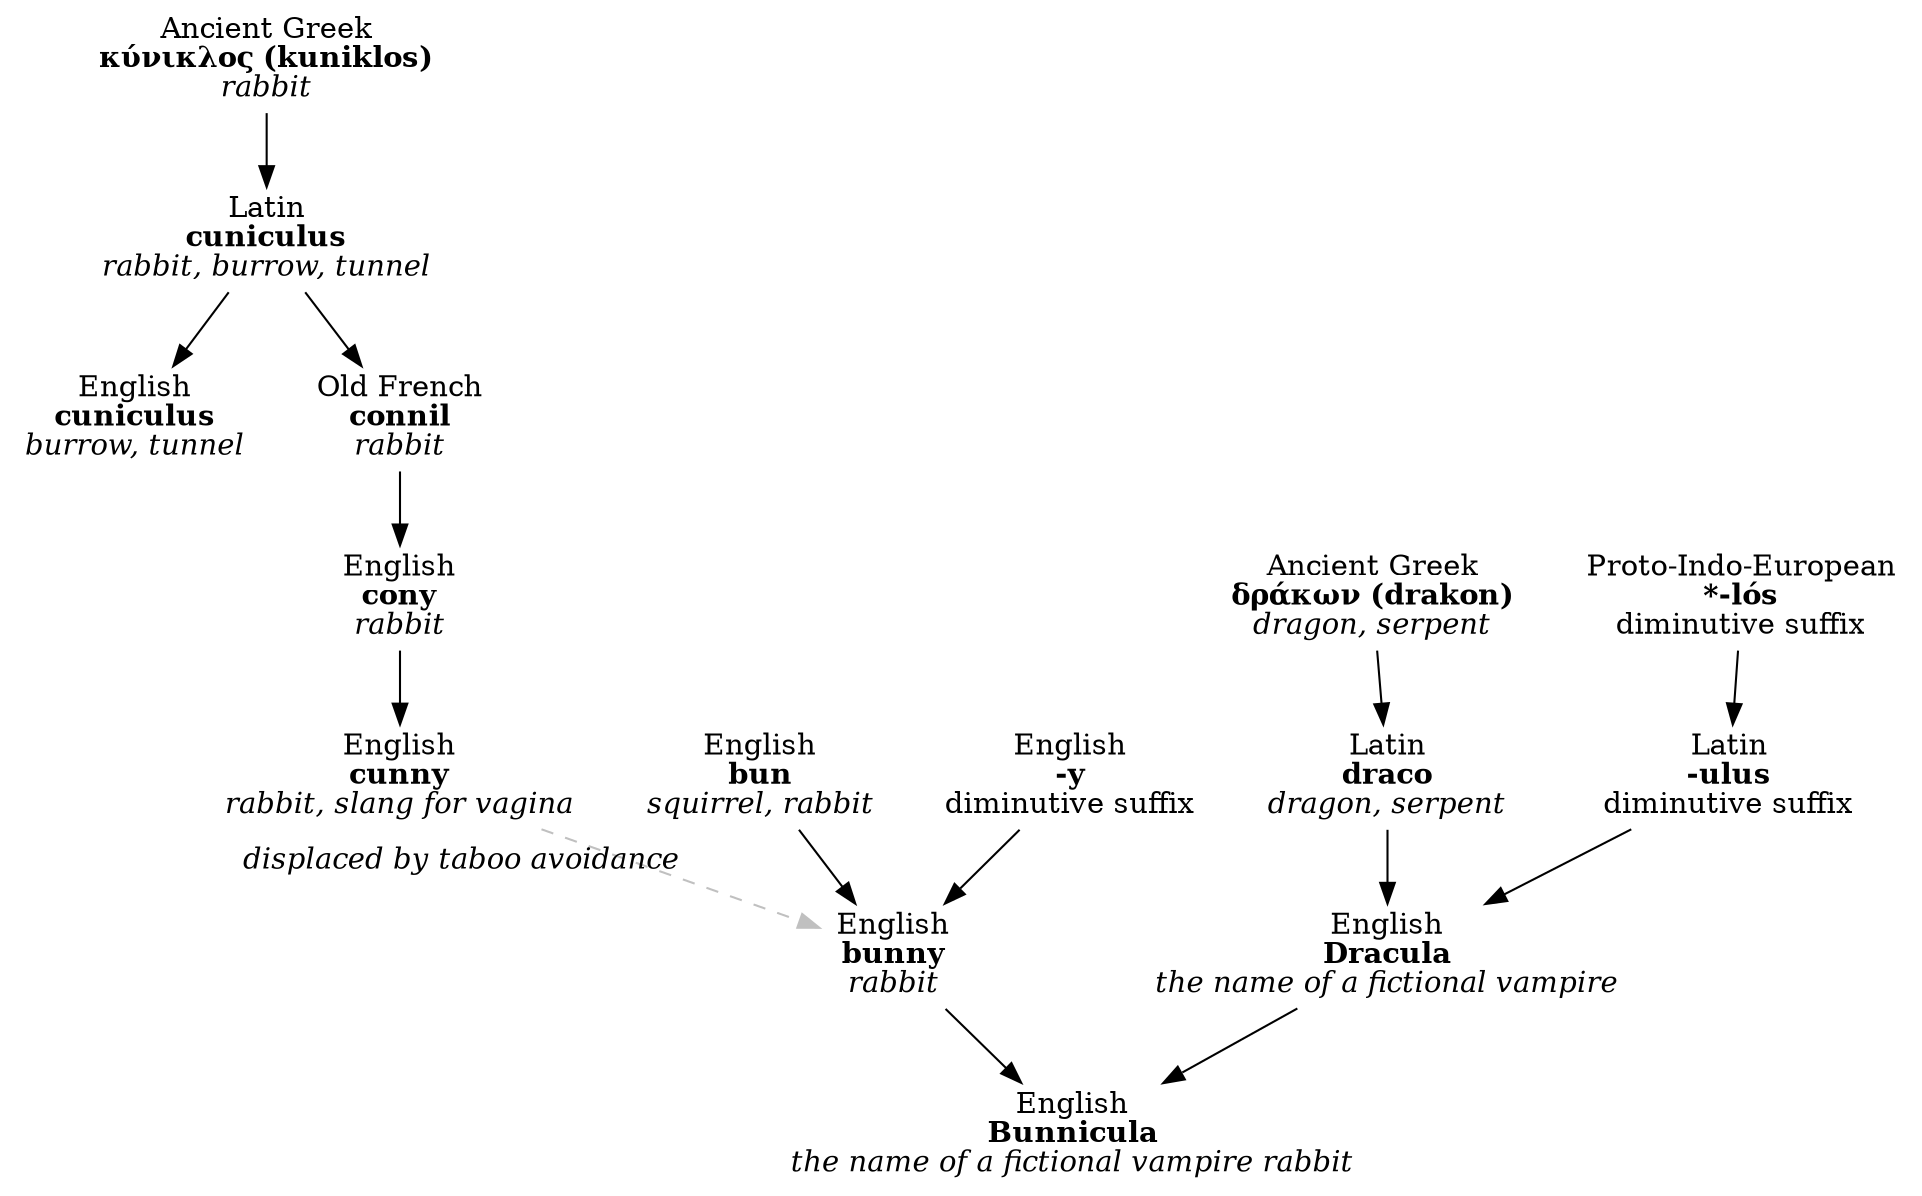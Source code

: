 digraph bunnicula {
	node [shape=plaintext];

	kuniklos [label=<Ancient Greek<br/><b>κύνικλος (kuniklos)</b><br/><i>rabbit</i>>]
	cuniculus [label=<Latin<br/><b>cuniculus</b><br/><i>rabbit, burrow, tunnel</i>>]
	cuniculusen [label=<English<br/><b>cuniculus</b><br/><i>burrow, tunnel</i>>]
	drakon [label=<Ancient Greek<br/><b>δράκων (drakon)</b><br/><i>dragon, serpent</i>>]
	draco [label=<Latin<br/><b>draco</b><br/><i>dragon, serpent</i>>]
	los [label=<Proto-Indo-European<br/><b>*-lós</b><br/>diminutive suffix>]
	ulus [label=<Latin<br/><b>-ulus</b><br/>diminutive suffix>]
	dracula [label=<English<br/><b>Dracula</b><br/><i>the name of a fictional vampire</i>>]
	connil [label=<Old French<br/><b>connil</b><br/><i>rabbit</i>>]
	cony [label=<English<br/><b>cony</b><br/><i>rabbit</i>>]
	bunnicula [label=<English<br/><b>Bunnicula</b><br/><i>the name of a fictional vampire rabbit</i>>]
	bunny [label=<English<br/><b>bunny</b><br/><i>rabbit</i>>]
	cunny [label=<English<br/><b>cunny</b><br/><i>rabbit, slang for vagina</i>>]
	bun [label=<English<br/><b>bun</b><br/><i>squirrel, rabbit</i>>]
	y [label=<English<br/><b>-y</b><br/>diminutive suffix>]
	
	kuniklos -> cuniculus
	cuniculus -> cuniculusen
	cuniculus -> connil
	connil -> cony
	cony -> cunny
	cunny -> bunny [style=dashed, color=grey, xlabel=<<i>displaced by taboo avoidance</i>>]
	drakon -> draco
	draco -> dracula
	los -> ulus
	ulus -> dracula
	dracula -> bunnicula
	bun -> bunny
	bunny -> bunnicula
	y -> bunny
}

